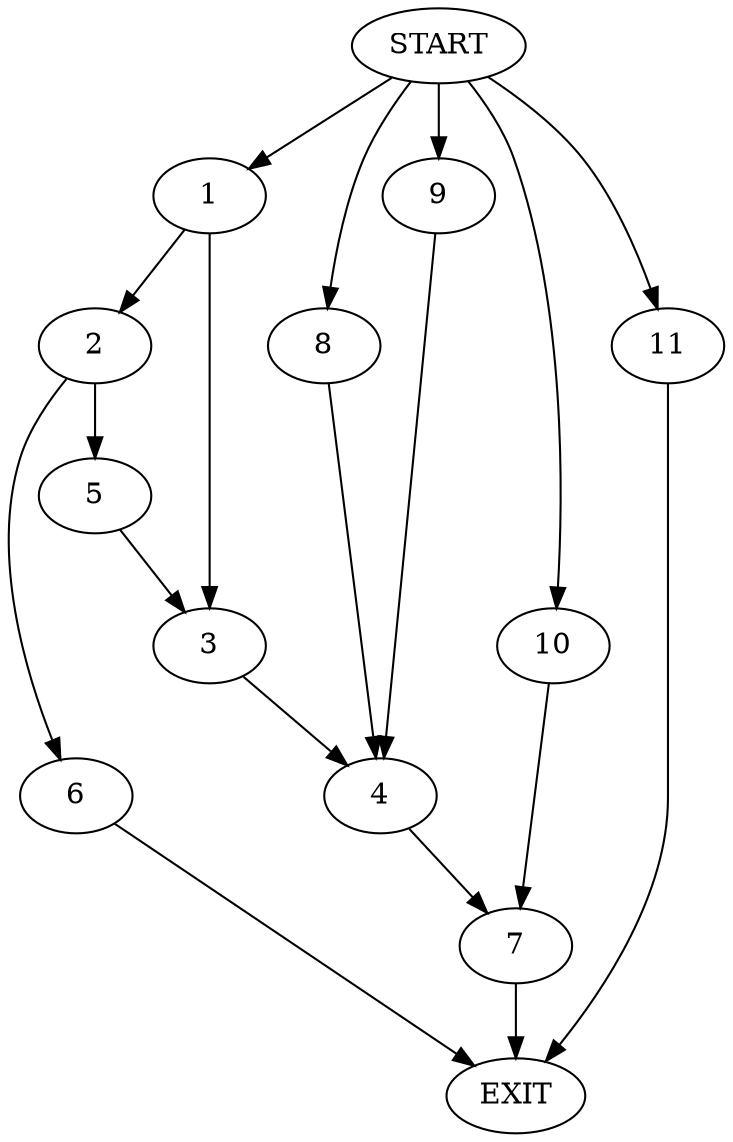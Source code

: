 digraph {
0 [label="START"]
12 [label="EXIT"]
0 -> 1
1 -> 2
1 -> 3
3 -> 4
2 -> 5
2 -> 6
5 -> 3
6 -> 12
4 -> 7
0 -> 8
8 -> 4
0 -> 9
9 -> 4
7 -> 12
0 -> 10
10 -> 7
0 -> 11
11 -> 12
}
